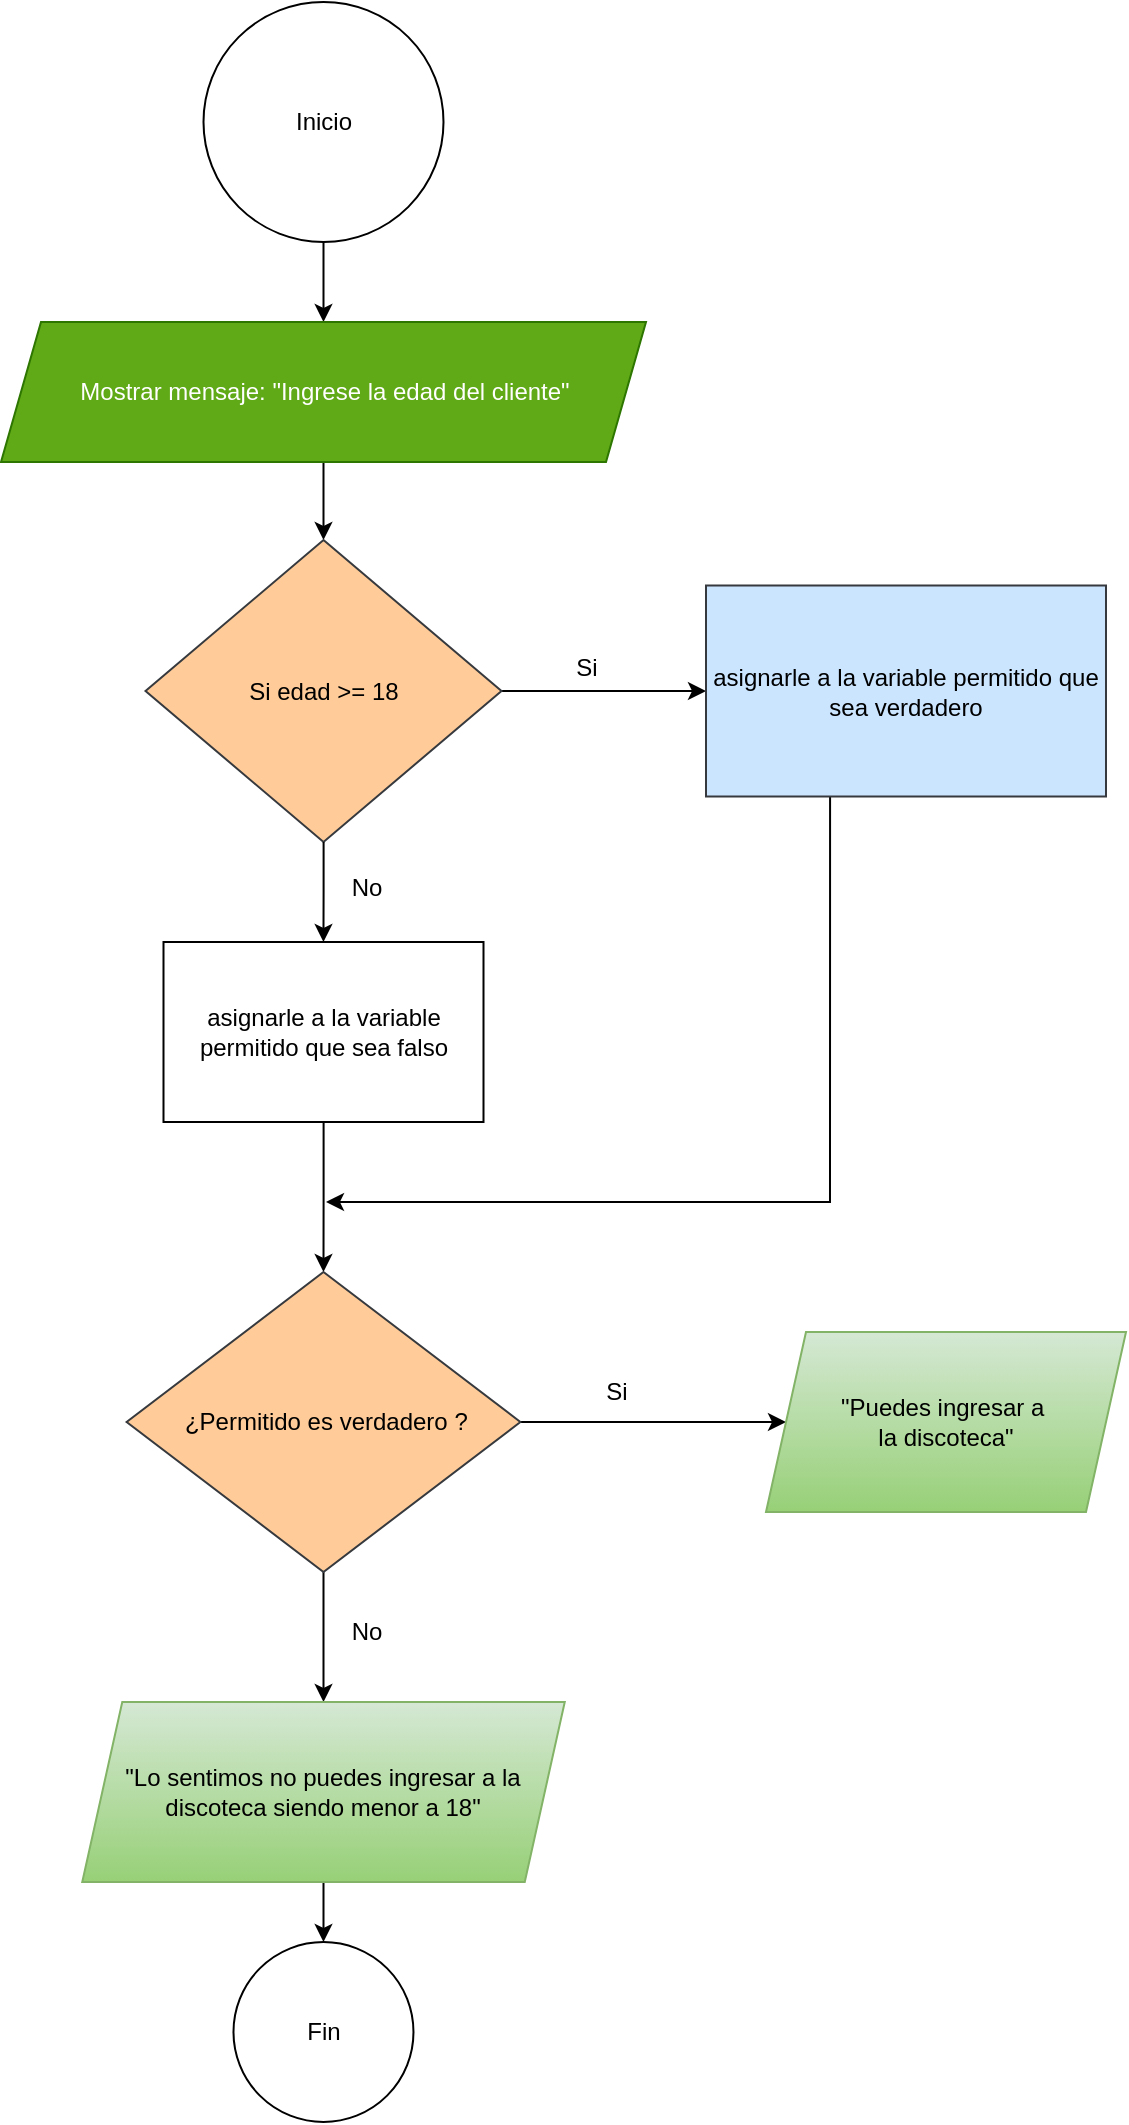 <mxfile version="28.1.1">
  <diagram name="Página-1" id="pVO89nx3pMcvC_ZVviwJ">
    <mxGraphModel dx="321" dy="660" grid="1" gridSize="10" guides="1" tooltips="1" connect="1" arrows="1" fold="1" page="1" pageScale="1" pageWidth="827" pageHeight="1169" math="0" shadow="0">
      <root>
        <mxCell id="0" />
        <mxCell id="1" parent="0" />
        <mxCell id="RZQCPMFH3jjP09VnVu8M-7" style="edgeStyle=orthogonalEdgeStyle;rounded=0;orthogonalLoop=1;jettySize=auto;html=1;entryX=0.5;entryY=0;entryDx=0;entryDy=0;" edge="1" parent="1" source="RZQCPMFH3jjP09VnVu8M-1" target="RZQCPMFH3jjP09VnVu8M-2">
          <mxGeometry relative="1" as="geometry" />
        </mxCell>
        <mxCell id="RZQCPMFH3jjP09VnVu8M-1" value="Inicio" style="ellipse;whiteSpace=wrap;html=1;aspect=fixed;" vertex="1" parent="1">
          <mxGeometry x="338.75" y="20" width="120" height="120" as="geometry" />
        </mxCell>
        <mxCell id="RZQCPMFH3jjP09VnVu8M-6" style="edgeStyle=orthogonalEdgeStyle;rounded=0;orthogonalLoop=1;jettySize=auto;html=1;entryX=0.5;entryY=0;entryDx=0;entryDy=0;" edge="1" parent="1" source="RZQCPMFH3jjP09VnVu8M-2" target="RZQCPMFH3jjP09VnVu8M-3">
          <mxGeometry relative="1" as="geometry" />
        </mxCell>
        <mxCell id="RZQCPMFH3jjP09VnVu8M-2" value="Mostrar mensaje: &quot;Ingrese la edad del cliente&quot;" style="shape=parallelogram;perimeter=parallelogramPerimeter;whiteSpace=wrap;html=1;fixedSize=1;fillColor=#60a917;fontColor=#ffffff;strokeColor=#2D7600;" vertex="1" parent="1">
          <mxGeometry x="237.5" y="180" width="322.5" height="70" as="geometry" />
        </mxCell>
        <mxCell id="RZQCPMFH3jjP09VnVu8M-5" style="edgeStyle=orthogonalEdgeStyle;rounded=0;orthogonalLoop=1;jettySize=auto;html=1;" edge="1" parent="1" source="RZQCPMFH3jjP09VnVu8M-3">
          <mxGeometry relative="1" as="geometry">
            <mxPoint x="590" y="364.5" as="targetPoint" />
          </mxGeometry>
        </mxCell>
        <mxCell id="RZQCPMFH3jjP09VnVu8M-3" value="Si edad &gt;= 18" style="rhombus;whiteSpace=wrap;html=1;fillColor=#ffcc99;strokeColor=#36393d;" vertex="1" parent="1">
          <mxGeometry x="309.75" y="289" width="178" height="151" as="geometry" />
        </mxCell>
        <mxCell id="RZQCPMFH3jjP09VnVu8M-8" value="Si" style="text;html=1;align=center;verticalAlign=middle;resizable=0;points=[];autosize=1;strokeColor=none;fillColor=none;" vertex="1" parent="1">
          <mxGeometry x="515" y="338" width="30" height="30" as="geometry" />
        </mxCell>
        <mxCell id="RZQCPMFH3jjP09VnVu8M-10" style="edgeStyle=orthogonalEdgeStyle;rounded=0;orthogonalLoop=1;jettySize=auto;html=1;entryX=0.457;entryY=0;entryDx=0;entryDy=0;entryPerimeter=0;" edge="1" parent="1" source="RZQCPMFH3jjP09VnVu8M-3">
          <mxGeometry relative="1" as="geometry">
            <mxPoint x="398.731" y="490" as="targetPoint" />
          </mxGeometry>
        </mxCell>
        <mxCell id="RZQCPMFH3jjP09VnVu8M-11" value="No" style="text;html=1;align=center;verticalAlign=middle;resizable=0;points=[];autosize=1;strokeColor=none;fillColor=none;" vertex="1" parent="1">
          <mxGeometry x="400" y="448" width="40" height="30" as="geometry" />
        </mxCell>
        <mxCell id="RZQCPMFH3jjP09VnVu8M-18" style="edgeStyle=orthogonalEdgeStyle;rounded=0;orthogonalLoop=1;jettySize=auto;html=1;entryX=0.5;entryY=0;entryDx=0;entryDy=0;" edge="1" parent="1" source="RZQCPMFH3jjP09VnVu8M-13" target="RZQCPMFH3jjP09VnVu8M-16">
          <mxGeometry relative="1" as="geometry" />
        </mxCell>
        <mxCell id="RZQCPMFH3jjP09VnVu8M-13" value="asignarle a la variable permitido que sea falso" style="rounded=0;whiteSpace=wrap;html=1;" vertex="1" parent="1">
          <mxGeometry x="318.75" y="490" width="160" height="90" as="geometry" />
        </mxCell>
        <mxCell id="RZQCPMFH3jjP09VnVu8M-26" style="edgeStyle=orthogonalEdgeStyle;rounded=0;orthogonalLoop=1;jettySize=auto;html=1;" edge="1" parent="1">
          <mxGeometry relative="1" as="geometry">
            <mxPoint x="652.04" y="417.247" as="sourcePoint" />
            <mxPoint x="400" y="620" as="targetPoint" />
            <Array as="points">
              <mxPoint x="652" y="620" />
            </Array>
          </mxGeometry>
        </mxCell>
        <mxCell id="RZQCPMFH3jjP09VnVu8M-15" value="asignarle a la variable permitido que sea verdadero" style="rounded=0;whiteSpace=wrap;html=1;fillColor=#cce5ff;strokeColor=#36393d;" vertex="1" parent="1">
          <mxGeometry x="590" y="311.75" width="200" height="105.5" as="geometry" />
        </mxCell>
        <mxCell id="RZQCPMFH3jjP09VnVu8M-20" style="edgeStyle=orthogonalEdgeStyle;rounded=0;orthogonalLoop=1;jettySize=auto;html=1;entryX=0;entryY=0.5;entryDx=0;entryDy=0;" edge="1" parent="1" source="RZQCPMFH3jjP09VnVu8M-16">
          <mxGeometry relative="1" as="geometry">
            <mxPoint x="630" y="730" as="targetPoint" />
          </mxGeometry>
        </mxCell>
        <mxCell id="RZQCPMFH3jjP09VnVu8M-23" style="edgeStyle=orthogonalEdgeStyle;rounded=0;orthogonalLoop=1;jettySize=auto;html=1;entryX=0.5;entryY=0;entryDx=0;entryDy=0;" edge="1" parent="1" source="RZQCPMFH3jjP09VnVu8M-16">
          <mxGeometry relative="1" as="geometry">
            <mxPoint x="398.755" y="870" as="targetPoint" />
          </mxGeometry>
        </mxCell>
        <mxCell id="RZQCPMFH3jjP09VnVu8M-16" value="&amp;nbsp;¿Permitido es verdadero&lt;span style=&quot;background-color: transparent; color: light-dark(rgb(0, 0, 0), rgb(255, 255, 255));&quot;&gt;&amp;nbsp;?&lt;/span&gt;" style="rhombus;whiteSpace=wrap;html=1;fillColor=#ffcc99;strokeColor=#36393d;" vertex="1" parent="1">
          <mxGeometry x="300.31" y="655" width="196.87" height="150" as="geometry" />
        </mxCell>
        <mxCell id="RZQCPMFH3jjP09VnVu8M-21" value="Si" style="text;html=1;align=center;verticalAlign=middle;resizable=0;points=[];autosize=1;strokeColor=none;fillColor=none;" vertex="1" parent="1">
          <mxGeometry x="530" y="700" width="30" height="30" as="geometry" />
        </mxCell>
        <mxCell id="RZQCPMFH3jjP09VnVu8M-24" value="No" style="text;html=1;align=center;verticalAlign=middle;resizable=0;points=[];autosize=1;strokeColor=none;fillColor=none;" vertex="1" parent="1">
          <mxGeometry x="400" y="820" width="40" height="30" as="geometry" />
        </mxCell>
        <mxCell id="RZQCPMFH3jjP09VnVu8M-27" value="&quot;Puedes ingresar a&amp;nbsp;&lt;div&gt;la discoteca&quot;&lt;/div&gt;" style="shape=parallelogram;perimeter=parallelogramPerimeter;whiteSpace=wrap;html=1;fixedSize=1;fillColor=#d5e8d4;strokeColor=#82b366;gradientColor=#97d077;" vertex="1" parent="1">
          <mxGeometry x="620" y="685" width="180" height="90" as="geometry" />
        </mxCell>
        <mxCell id="RZQCPMFH3jjP09VnVu8M-30" style="edgeStyle=orthogonalEdgeStyle;rounded=0;orthogonalLoop=1;jettySize=auto;html=1;entryX=0.5;entryY=0;entryDx=0;entryDy=0;" edge="1" parent="1" source="RZQCPMFH3jjP09VnVu8M-28" target="RZQCPMFH3jjP09VnVu8M-29">
          <mxGeometry relative="1" as="geometry" />
        </mxCell>
        <mxCell id="RZQCPMFH3jjP09VnVu8M-28" value="&quot;Lo sentimos no puedes ingresar a la discoteca siendo menor a 18&quot;" style="shape=parallelogram;perimeter=parallelogramPerimeter;whiteSpace=wrap;html=1;fixedSize=1;fillColor=#d5e8d4;strokeColor=#82b366;gradientColor=#97d077;" vertex="1" parent="1">
          <mxGeometry x="278.13" y="870" width="241.25" height="90" as="geometry" />
        </mxCell>
        <mxCell id="RZQCPMFH3jjP09VnVu8M-29" value="Fin" style="ellipse;whiteSpace=wrap;html=1;aspect=fixed;" vertex="1" parent="1">
          <mxGeometry x="353.74" y="990" width="90" height="90" as="geometry" />
        </mxCell>
      </root>
    </mxGraphModel>
  </diagram>
</mxfile>
